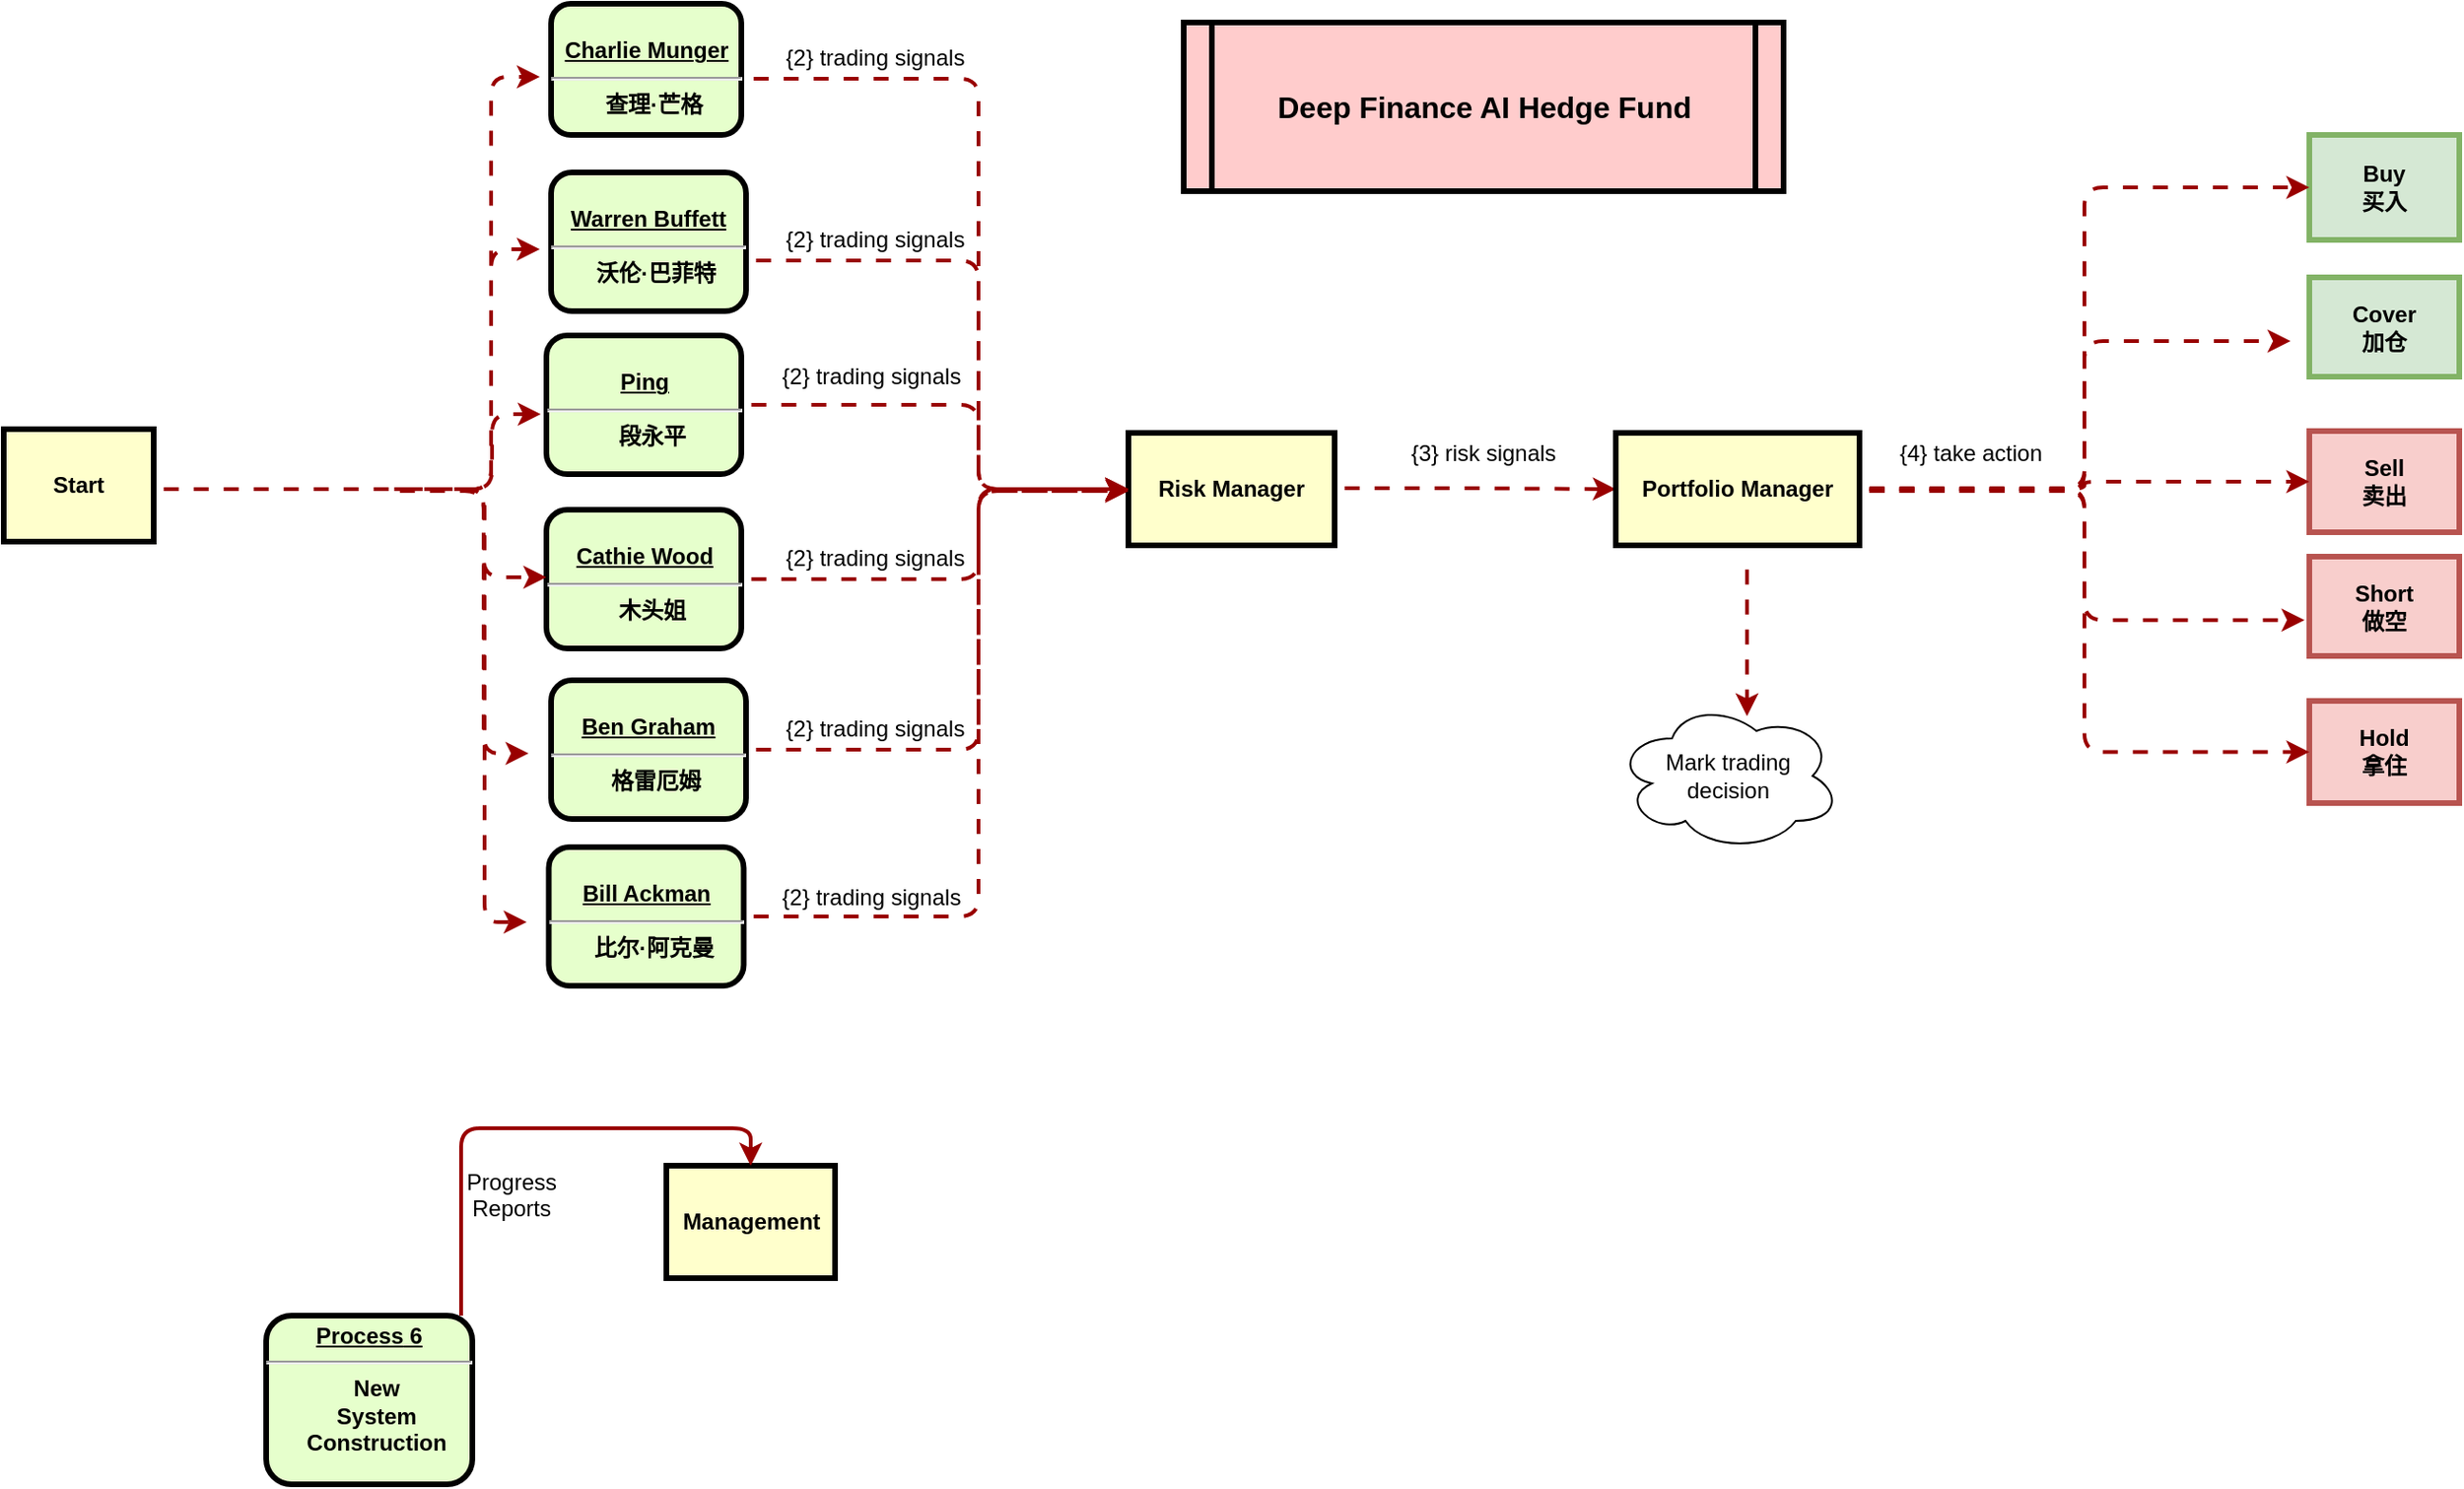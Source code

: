 <mxfile version="26.1.0">
  <diagram name="Page-1" id="c7558073-3199-34d8-9f00-42111426c3f3">
    <mxGraphModel dx="1183" dy="674" grid="1" gridSize="10" guides="1" tooltips="1" connect="1" arrows="1" fold="1" page="1" pageScale="1" pageWidth="826" pageHeight="1169" background="none" math="0" shadow="0">
      <root>
        <mxCell id="0" />
        <mxCell id="1" parent="0" />
        <mxCell id="2" value="&lt;p style=&quot;margin: 4px 0px 0px; text-align: center;&quot;&gt;&lt;u&gt;&lt;br&gt;Charlie Munger&lt;/u&gt;&lt;/p&gt;&lt;hr&gt;&lt;p style=&quot;margin: 0px; margin-left: 8px;&quot;&gt;查理·芒格&lt;/p&gt;" style="verticalAlign=middle;align=center;overflow=fill;fontSize=12;fontFamily=Helvetica;html=1;rounded=1;fontStyle=1;strokeWidth=3;fillColor=#E6FFCC" parent="1" vertex="1">
          <mxGeometry x="342" y="30" width="101.5" height="70" as="geometry" />
        </mxCell>
        <mxCell id="4" value="Start" style="whiteSpace=wrap;align=center;verticalAlign=middle;fontStyle=1;strokeWidth=3;fillColor=#FFFFCC" parent="1" vertex="1">
          <mxGeometry x="50" y="257" width="80" height="60" as="geometry" />
        </mxCell>
        <mxCell id="5" value="Deep Finance AI Hedge Fund" style="shape=process;whiteSpace=wrap;align=center;verticalAlign=middle;size=0.048;fontStyle=1;strokeWidth=3;fillColor=#FFCCCC;fontSize=16;" parent="1" vertex="1">
          <mxGeometry x="679.5" y="40" width="320" height="90" as="geometry" />
        </mxCell>
        <mxCell id="10" value="&lt;p style=&quot;margin: 0px; margin-top: 4px; text-align: center; text-decoration: underline;&quot;&gt;&lt;strong&gt;&lt;strong&gt;Process&lt;/strong&gt; 6&lt;br /&gt;&lt;/strong&gt;&lt;/p&gt;&lt;hr /&gt;&lt;p style=&quot;margin: 0px; margin-left: 8px;&quot;&gt;New&lt;/p&gt;&lt;p style=&quot;margin: 0px; margin-left: 8px;&quot;&gt;System&lt;/p&gt;&lt;p style=&quot;margin: 0px; margin-left: 8px;&quot;&gt;Construction&lt;/p&gt;" style="verticalAlign=middle;align=center;overflow=fill;fontSize=12;fontFamily=Helvetica;html=1;rounded=1;fontStyle=1;strokeWidth=3;fillColor=#E6FFCC" parent="1" vertex="1">
          <mxGeometry x="190.0" y="730" width="110" height="90" as="geometry" />
        </mxCell>
        <mxCell id="13" value="Management" style="whiteSpace=wrap;align=center;verticalAlign=middle;fontStyle=1;strokeWidth=3;fillColor=#FFFFCC" parent="1" vertex="1">
          <mxGeometry x="403.5" y="650" width="90" height="60" as="geometry" />
        </mxCell>
        <mxCell id="55" value="" style="edgeStyle=elbowEdgeStyle;elbow=horizontal;strokeColor=#990000;strokeWidth=2;flowAnimation=1;" parent="1" edge="1">
          <mxGeometry width="100" height="100" relative="1" as="geometry">
            <mxPoint x="260" y="289" as="sourcePoint" />
            <mxPoint x="336" y="69" as="targetPoint" />
            <Array as="points">
              <mxPoint x="310" y="374" />
            </Array>
          </mxGeometry>
        </mxCell>
        <mxCell id="62" value="{2} trading signals" style="text;spacingTop=-5;align=center" parent="1" vertex="1">
          <mxGeometry x="430" y="50" width="170" height="20" as="geometry" />
        </mxCell>
        <mxCell id="85" value="" style="edgeStyle=elbowEdgeStyle;elbow=horizontal;strokeColor=#990000;strokeWidth=2" parent="1" source="10" target="13" edge="1">
          <mxGeometry width="100" height="100" relative="1" as="geometry">
            <mxPoint x="180.0" y="740" as="sourcePoint" />
            <mxPoint x="280.0" y="640" as="targetPoint" />
            <Array as="points">
              <mxPoint x="294" y="630" />
            </Array>
          </mxGeometry>
        </mxCell>
        <mxCell id="86" value="Progress&#xa;Reports" style="text;spacingTop=-5;align=center" parent="1" vertex="1">
          <mxGeometry x="306.0" y="650.0" width="30" height="20" as="geometry" />
        </mxCell>
        <mxCell id="Nm4_mL6fxK8GZgNtWApq-98" value="&lt;p style=&quot;margin: 4px 0px 0px; text-align: center;&quot;&gt;&lt;u&gt;&lt;br&gt;Warren Buffett&lt;/u&gt;&lt;/p&gt;&lt;hr&gt;&lt;p style=&quot;margin: 0px; margin-left: 8px;&quot;&gt;沃伦·巴菲特&lt;/p&gt;" style="verticalAlign=middle;align=center;overflow=fill;fontSize=12;fontFamily=Helvetica;html=1;rounded=1;fontStyle=1;strokeWidth=3;fillColor=#E6FFCC" vertex="1" parent="1">
          <mxGeometry x="342" y="120" width="104" height="74" as="geometry" />
        </mxCell>
        <mxCell id="Nm4_mL6fxK8GZgNtWApq-108" value="" style="edgeStyle=elbowEdgeStyle;elbow=horizontal;strokeColor=#990000;strokeWidth=2;entryX=0;entryY=0.5;entryDx=0;entryDy=0;flowAnimation=1;" edge="1" parent="1">
          <mxGeometry width="100" height="100" relative="1" as="geometry">
            <mxPoint x="260" y="289" as="sourcePoint" />
            <mxPoint x="336" y="161" as="targetPoint" />
            <Array as="points">
              <mxPoint x="310" y="374" />
              <mxPoint x="310" y="244" />
            </Array>
          </mxGeometry>
        </mxCell>
        <mxCell id="Nm4_mL6fxK8GZgNtWApq-110" value="&lt;p style=&quot;margin: 4px 0px 0px; text-align: center;&quot;&gt;&lt;u&gt;&lt;br&gt;Ping&lt;/u&gt;&lt;/p&gt;&lt;hr&gt;&lt;p style=&quot;margin: 0px; margin-left: 8px;&quot;&gt;段永平&lt;/p&gt;" style="verticalAlign=middle;align=center;overflow=fill;fontSize=12;fontFamily=Helvetica;html=1;rounded=1;fontStyle=1;strokeWidth=3;fillColor=#E6FFCC" vertex="1" parent="1">
          <mxGeometry x="339.5" y="207" width="104" height="74" as="geometry" />
        </mxCell>
        <mxCell id="Nm4_mL6fxK8GZgNtWApq-111" value="&lt;p style=&quot;margin: 4px 0px 0px; text-align: center;&quot;&gt;&lt;u&gt;&lt;br&gt;Cathie Wood&lt;/u&gt;&lt;/p&gt;&lt;hr&gt;&lt;p style=&quot;margin: 0px; margin-left: 8px;&quot;&gt;木头姐&lt;/p&gt;" style="verticalAlign=middle;align=center;overflow=fill;fontSize=12;fontFamily=Helvetica;html=1;rounded=1;fontStyle=1;strokeWidth=3;fillColor=#E6FFCC;strokeColor=default;" vertex="1" parent="1">
          <mxGeometry x="339.5" y="300" width="104" height="74" as="geometry" />
        </mxCell>
        <mxCell id="Nm4_mL6fxK8GZgNtWApq-112" value="&lt;p style=&quot;margin: 4px 0px 0px; text-align: center;&quot;&gt;&lt;u&gt;&lt;br&gt;Ben Graham&lt;/u&gt;&lt;/p&gt;&lt;hr&gt;&lt;p style=&quot;margin: 0px; margin-left: 8px;&quot;&gt;格雷厄姆&lt;/p&gt;" style="verticalAlign=middle;align=center;overflow=fill;fontSize=12;fontFamily=Helvetica;html=1;rounded=1;fontStyle=1;strokeWidth=3;fillColor=#E6FFCC;strokeColor=default;" vertex="1" parent="1">
          <mxGeometry x="342" y="391" width="104" height="74" as="geometry" />
        </mxCell>
        <mxCell id="Nm4_mL6fxK8GZgNtWApq-113" value="&lt;p style=&quot;margin: 4px 0px 0px; text-align: center;&quot;&gt;&lt;u&gt;&lt;br&gt;Bill Ackman&lt;/u&gt;&lt;/p&gt;&lt;hr&gt;&lt;p style=&quot;margin: 0px; margin-left: 8px;&quot;&gt;比尔·阿克曼&lt;/p&gt;" style="verticalAlign=middle;align=center;overflow=fill;fontSize=12;fontFamily=Helvetica;html=1;rounded=1;fontStyle=1;strokeWidth=3;fillColor=#E6FFCC;strokeColor=default;" vertex="1" parent="1">
          <mxGeometry x="340.75" y="480" width="104" height="74" as="geometry" />
        </mxCell>
        <mxCell id="Nm4_mL6fxK8GZgNtWApq-125" value="" style="edgeStyle=elbowEdgeStyle;elbow=horizontal;strokeColor=#990000;strokeWidth=2;entryX=0;entryY=0.5;entryDx=0;entryDy=0;flowAnimation=1;" edge="1" parent="1">
          <mxGeometry width="100" height="100" relative="1" as="geometry">
            <mxPoint x="253" y="289" as="sourcePoint" />
            <mxPoint x="336.5" y="249" as="targetPoint" />
            <Array as="points">
              <mxPoint x="310.5" y="462" />
              <mxPoint x="310.5" y="332" />
            </Array>
          </mxGeometry>
        </mxCell>
        <mxCell id="Nm4_mL6fxK8GZgNtWApq-126" value="" style="edgeStyle=elbowEdgeStyle;elbow=horizontal;strokeColor=#990000;strokeWidth=2;flowAnimation=1;entryX=0;entryY=0.5;entryDx=0;entryDy=0;" edge="1" parent="1">
          <mxGeometry width="100" height="100" relative="1" as="geometry">
            <mxPoint x="256" y="289" as="sourcePoint" />
            <mxPoint x="339.5" y="336.0" as="targetPoint" />
            <Array as="points">
              <mxPoint x="306" y="374" />
              <mxPoint x="306" y="244" />
            </Array>
          </mxGeometry>
        </mxCell>
        <mxCell id="Nm4_mL6fxK8GZgNtWApq-127" value="" style="edgeStyle=elbowEdgeStyle;elbow=horizontal;strokeColor=#990000;strokeWidth=2;flowAnimation=1;" edge="1" parent="1">
          <mxGeometry width="100" height="100" relative="1" as="geometry">
            <mxPoint x="256" y="290" as="sourcePoint" />
            <mxPoint x="330" y="430" as="targetPoint" />
            <Array as="points">
              <mxPoint x="306" y="375" />
              <mxPoint x="306" y="245" />
            </Array>
          </mxGeometry>
        </mxCell>
        <mxCell id="Nm4_mL6fxK8GZgNtWApq-128" value="" style="edgeStyle=elbowEdgeStyle;elbow=horizontal;strokeColor=#990000;strokeWidth=2;flowAnimation=1;exitX=1;exitY=0.533;exitDx=0;exitDy=0;exitPerimeter=0;" edge="1" parent="1">
          <mxGeometry width="100" height="100" relative="1" as="geometry">
            <mxPoint x="130" y="288.98" as="sourcePoint" />
            <mxPoint x="329" y="520" as="targetPoint" />
            <Array as="points">
              <mxPoint x="306.5" y="375" />
              <mxPoint x="306.5" y="245" />
            </Array>
          </mxGeometry>
        </mxCell>
        <mxCell id="Nm4_mL6fxK8GZgNtWApq-129" value="" style="edgeStyle=elbowEdgeStyle;elbow=horizontal;strokeColor=#990000;strokeWidth=2;entryX=0;entryY=0.5;entryDx=0;entryDy=0;flowAnimation=1;" edge="1" parent="1" target="Nm4_mL6fxK8GZgNtWApq-154">
          <mxGeometry width="100" height="100" relative="1" as="geometry">
            <mxPoint x="760" y="288.52" as="sourcePoint" />
            <mxPoint x="840" y="288.52" as="targetPoint" />
          </mxGeometry>
        </mxCell>
        <mxCell id="Nm4_mL6fxK8GZgNtWApq-130" value="{2} trading signals" style="text;spacingTop=-5;align=center" vertex="1" parent="1">
          <mxGeometry x="500" y="147" width="30" height="20" as="geometry" />
        </mxCell>
        <mxCell id="Nm4_mL6fxK8GZgNtWApq-132" value="Risk Manager" style="whiteSpace=wrap;align=center;verticalAlign=middle;fontStyle=1;strokeWidth=3;fillColor=#FFFFCC" vertex="1" parent="1">
          <mxGeometry x="650" y="259" width="110" height="60" as="geometry" />
        </mxCell>
        <mxCell id="Nm4_mL6fxK8GZgNtWApq-138" value="" style="edgeStyle=elbowEdgeStyle;elbow=horizontal;strokeColor=#990000;strokeWidth=2;entryX=0;entryY=0.5;entryDx=0;entryDy=0;flowAnimation=1;" edge="1" parent="1" target="Nm4_mL6fxK8GZgNtWApq-132">
          <mxGeometry width="100" height="100" relative="1" as="geometry">
            <mxPoint x="444.75" y="70" as="sourcePoint" />
            <mxPoint x="634.75" y="270" as="targetPoint" />
            <Array as="points">
              <mxPoint x="570" y="180" />
            </Array>
          </mxGeometry>
        </mxCell>
        <mxCell id="Nm4_mL6fxK8GZgNtWApq-141" value="" style="edgeStyle=elbowEdgeStyle;elbow=horizontal;strokeColor=#990000;strokeWidth=2;entryX=0;entryY=0.5;entryDx=0;entryDy=0;exitX=1;exitY=0.5;exitDx=0;exitDy=0;flowAnimation=1;" edge="1" parent="1" target="Nm4_mL6fxK8GZgNtWApq-132">
          <mxGeometry width="100" height="100" relative="1" as="geometry">
            <mxPoint x="446" y="167" as="sourcePoint" />
            <mxPoint x="650" y="299" as="targetPoint" />
            <Array as="points">
              <mxPoint x="570" y="230" />
            </Array>
          </mxGeometry>
        </mxCell>
        <mxCell id="Nm4_mL6fxK8GZgNtWApq-145" value="" style="edgeStyle=elbowEdgeStyle;elbow=horizontal;strokeColor=#990000;strokeWidth=2;entryX=0;entryY=0.5;entryDx=0;entryDy=0;exitX=1;exitY=0.5;exitDx=0;exitDy=0;flowAnimation=1;" edge="1" parent="1" source="Nm4_mL6fxK8GZgNtWApq-110" target="Nm4_mL6fxK8GZgNtWApq-132">
          <mxGeometry width="100" height="100" relative="1" as="geometry">
            <mxPoint x="456" y="177" as="sourcePoint" />
            <mxPoint x="660" y="309" as="targetPoint" />
            <Array as="points">
              <mxPoint x="570" y="280" />
            </Array>
          </mxGeometry>
        </mxCell>
        <mxCell id="Nm4_mL6fxK8GZgNtWApq-146" value="" style="edgeStyle=elbowEdgeStyle;elbow=horizontal;strokeColor=#990000;strokeWidth=2;exitX=1;exitY=0.5;exitDx=0;exitDy=0;entryX=0;entryY=0.5;entryDx=0;entryDy=0;flowAnimation=1;" edge="1" parent="1" source="Nm4_mL6fxK8GZgNtWApq-111" target="Nm4_mL6fxK8GZgNtWApq-132">
          <mxGeometry width="100" height="100" relative="1" as="geometry">
            <mxPoint x="446" y="340" as="sourcePoint" />
            <mxPoint x="640" y="290" as="targetPoint" />
            <Array as="points">
              <mxPoint x="570" y="320" />
            </Array>
          </mxGeometry>
        </mxCell>
        <mxCell id="Nm4_mL6fxK8GZgNtWApq-147" value="" style="edgeStyle=elbowEdgeStyle;elbow=horizontal;strokeColor=#990000;strokeWidth=2;exitX=1;exitY=0.5;exitDx=0;exitDy=0;flowAnimation=1;" edge="1" parent="1" source="Nm4_mL6fxK8GZgNtWApq-112">
          <mxGeometry width="100" height="100" relative="1" as="geometry">
            <mxPoint x="454" y="347" as="sourcePoint" />
            <mxPoint x="650" y="290" as="targetPoint" />
            <Array as="points">
              <mxPoint x="570" y="360" />
            </Array>
          </mxGeometry>
        </mxCell>
        <mxCell id="Nm4_mL6fxK8GZgNtWApq-148" value="" style="edgeStyle=elbowEdgeStyle;elbow=horizontal;strokeColor=#990000;strokeWidth=2;exitX=1;exitY=0.5;exitDx=0;exitDy=0;flowAnimation=1;" edge="1" parent="1" source="Nm4_mL6fxK8GZgNtWApq-113">
          <mxGeometry width="100" height="100" relative="1" as="geometry">
            <mxPoint x="456" y="438" as="sourcePoint" />
            <mxPoint x="650" y="290" as="targetPoint" />
            <Array as="points">
              <mxPoint x="570" y="410" />
            </Array>
          </mxGeometry>
        </mxCell>
        <mxCell id="Nm4_mL6fxK8GZgNtWApq-149" value="{2} trading signals" style="text;spacingTop=-5;align=center" vertex="1" parent="1">
          <mxGeometry x="493.5" y="220" width="39" height="20" as="geometry" />
        </mxCell>
        <mxCell id="Nm4_mL6fxK8GZgNtWApq-150" value="{2} trading signals" style="text;spacingTop=-5;align=center" vertex="1" parent="1">
          <mxGeometry x="495.5" y="317" width="39" height="20" as="geometry" />
        </mxCell>
        <mxCell id="Nm4_mL6fxK8GZgNtWApq-151" value="{2} trading signals" style="text;spacingTop=-5;align=center" vertex="1" parent="1">
          <mxGeometry x="495.5" y="408" width="39" height="20" as="geometry" />
        </mxCell>
        <mxCell id="Nm4_mL6fxK8GZgNtWApq-152" value="{2} trading signals" style="text;spacingTop=-5;align=center" vertex="1" parent="1">
          <mxGeometry x="493.5" y="498" width="39" height="20" as="geometry" />
        </mxCell>
        <mxCell id="Nm4_mL6fxK8GZgNtWApq-153" value="{3} risk signals" style="text;spacingTop=-5;align=center" vertex="1" parent="1">
          <mxGeometry x="820" y="261" width="39" height="20" as="geometry" />
        </mxCell>
        <mxCell id="Nm4_mL6fxK8GZgNtWApq-154" value="Portfolio Manager" style="whiteSpace=wrap;align=center;verticalAlign=middle;fontStyle=1;strokeWidth=3;fillColor=#FFFFCC" vertex="1" parent="1">
          <mxGeometry x="910" y="259" width="130" height="60" as="geometry" />
        </mxCell>
        <mxCell id="Nm4_mL6fxK8GZgNtWApq-160" value="Buy&#xa;买入" style="whiteSpace=wrap;align=center;verticalAlign=middle;fontStyle=1;strokeWidth=3;fillColor=#d5e8d4;strokeColor=#82b366;" vertex="1" parent="1">
          <mxGeometry x="1280" y="100" width="80" height="56" as="geometry" />
        </mxCell>
        <mxCell id="Nm4_mL6fxK8GZgNtWApq-161" value="Cover&#xa;加仓" style="whiteSpace=wrap;align=center;verticalAlign=middle;fontStyle=1;strokeWidth=3;fillColor=#d5e8d4;strokeColor=#82b366;" vertex="1" parent="1">
          <mxGeometry x="1280" y="176" width="80" height="53" as="geometry" />
        </mxCell>
        <mxCell id="Nm4_mL6fxK8GZgNtWApq-162" value="Sell&#xa;卖出" style="whiteSpace=wrap;align=center;verticalAlign=middle;fontStyle=1;strokeWidth=3;fillColor=#f8cecc;strokeColor=#b85450;" vertex="1" parent="1">
          <mxGeometry x="1280" y="258" width="80" height="54" as="geometry" />
        </mxCell>
        <mxCell id="Nm4_mL6fxK8GZgNtWApq-163" value="Short&#xa;做空" style="whiteSpace=wrap;align=center;verticalAlign=middle;fontStyle=1;strokeWidth=3;fillColor=#f8cecc;strokeColor=#b85450;" vertex="1" parent="1">
          <mxGeometry x="1280" y="325" width="80" height="53" as="geometry" />
        </mxCell>
        <mxCell id="Nm4_mL6fxK8GZgNtWApq-164" value="Hold&#xa;拿住" style="whiteSpace=wrap;align=center;verticalAlign=middle;fontStyle=1;strokeWidth=3;fillColor=#f8cecc;strokeColor=#b85450;" vertex="1" parent="1">
          <mxGeometry x="1280" y="402" width="80" height="54.5" as="geometry" />
        </mxCell>
        <mxCell id="Nm4_mL6fxK8GZgNtWApq-165" value="{4} take action" style="text;spacingTop=-5;align=center" vertex="1" parent="1">
          <mxGeometry x="1080" y="261" width="39" height="20" as="geometry" />
        </mxCell>
        <mxCell id="Nm4_mL6fxK8GZgNtWApq-167" value="" style="edgeStyle=elbowEdgeStyle;elbow=horizontal;strokeColor=#990000;strokeWidth=2;exitX=1;exitY=0.5;exitDx=0;exitDy=0;entryX=0;entryY=0.5;entryDx=0;entryDy=0;flowAnimation=1;" edge="1" parent="1" source="Nm4_mL6fxK8GZgNtWApq-154" target="Nm4_mL6fxK8GZgNtWApq-162">
          <mxGeometry width="100" height="100" relative="1" as="geometry">
            <mxPoint x="1070" y="290" as="sourcePoint" />
            <mxPoint x="1170" y="289" as="targetPoint" />
          </mxGeometry>
        </mxCell>
        <mxCell id="Nm4_mL6fxK8GZgNtWApq-168" value="" style="edgeStyle=elbowEdgeStyle;elbow=horizontal;strokeColor=#990000;strokeWidth=2;exitX=1;exitY=0.5;exitDx=0;exitDy=0;entryX=0;entryY=0.5;entryDx=0;entryDy=0;flowAnimation=1;" edge="1" parent="1" target="Nm4_mL6fxK8GZgNtWApq-160">
          <mxGeometry width="100" height="100" relative="1" as="geometry">
            <mxPoint x="1040" y="288.52" as="sourcePoint" />
            <mxPoint x="1170" y="288.52" as="targetPoint" />
          </mxGeometry>
        </mxCell>
        <mxCell id="Nm4_mL6fxK8GZgNtWApq-169" value="" style="edgeStyle=elbowEdgeStyle;elbow=horizontal;strokeColor=#990000;strokeWidth=2;flowAnimation=1;" edge="1" parent="1">
          <mxGeometry width="100" height="100" relative="1" as="geometry">
            <mxPoint x="1040" y="290" as="sourcePoint" />
            <mxPoint x="1270" y="210" as="targetPoint" />
            <Array as="points">
              <mxPoint x="1160" y="250" />
            </Array>
          </mxGeometry>
        </mxCell>
        <mxCell id="Nm4_mL6fxK8GZgNtWApq-170" value="" style="edgeStyle=elbowEdgeStyle;elbow=horizontal;strokeColor=#990000;strokeWidth=2;exitX=1;exitY=0.5;exitDx=0;exitDy=0;entryX=-0.032;entryY=0.639;entryDx=0;entryDy=0;entryPerimeter=0;flowAnimation=1;" edge="1" parent="1" source="Nm4_mL6fxK8GZgNtWApq-154" target="Nm4_mL6fxK8GZgNtWApq-163">
          <mxGeometry width="100" height="100" relative="1" as="geometry">
            <mxPoint x="1050" y="300" as="sourcePoint" />
            <mxPoint x="1280" y="220" as="targetPoint" />
            <Array as="points">
              <mxPoint x="1160" y="330" />
            </Array>
          </mxGeometry>
        </mxCell>
        <mxCell id="Nm4_mL6fxK8GZgNtWApq-171" value="" style="edgeStyle=elbowEdgeStyle;elbow=horizontal;strokeColor=#990000;strokeWidth=2;entryX=0;entryY=0.5;entryDx=0;entryDy=0;flowAnimation=1;" edge="1" parent="1" target="Nm4_mL6fxK8GZgNtWApq-164">
          <mxGeometry width="100" height="100" relative="1" as="geometry">
            <mxPoint x="1040" y="290" as="sourcePoint" />
            <mxPoint x="1287" y="369" as="targetPoint" />
            <Array as="points">
              <mxPoint x="1160" y="330" />
            </Array>
          </mxGeometry>
        </mxCell>
        <mxCell id="Nm4_mL6fxK8GZgNtWApq-174" value="Mark trading&lt;br&gt;decision" style="ellipse;shape=cloud;whiteSpace=wrap;html=1;" vertex="1" parent="1">
          <mxGeometry x="910" y="402" width="120" height="80" as="geometry" />
        </mxCell>
        <mxCell id="Nm4_mL6fxK8GZgNtWApq-175" value="" style="edgeStyle=elbowEdgeStyle;elbow=horizontal;strokeColor=#990000;strokeWidth=2;entryX=0.582;entryY=0.102;entryDx=0;entryDy=0;entryPerimeter=0;flowAnimation=1;" edge="1" parent="1" target="Nm4_mL6fxK8GZgNtWApq-174">
          <mxGeometry width="100" height="100" relative="1" as="geometry">
            <mxPoint x="980.005" y="326.5" as="sourcePoint" />
            <mxPoint x="980.1" y="376.5" as="targetPoint" />
          </mxGeometry>
        </mxCell>
      </root>
    </mxGraphModel>
  </diagram>
</mxfile>
